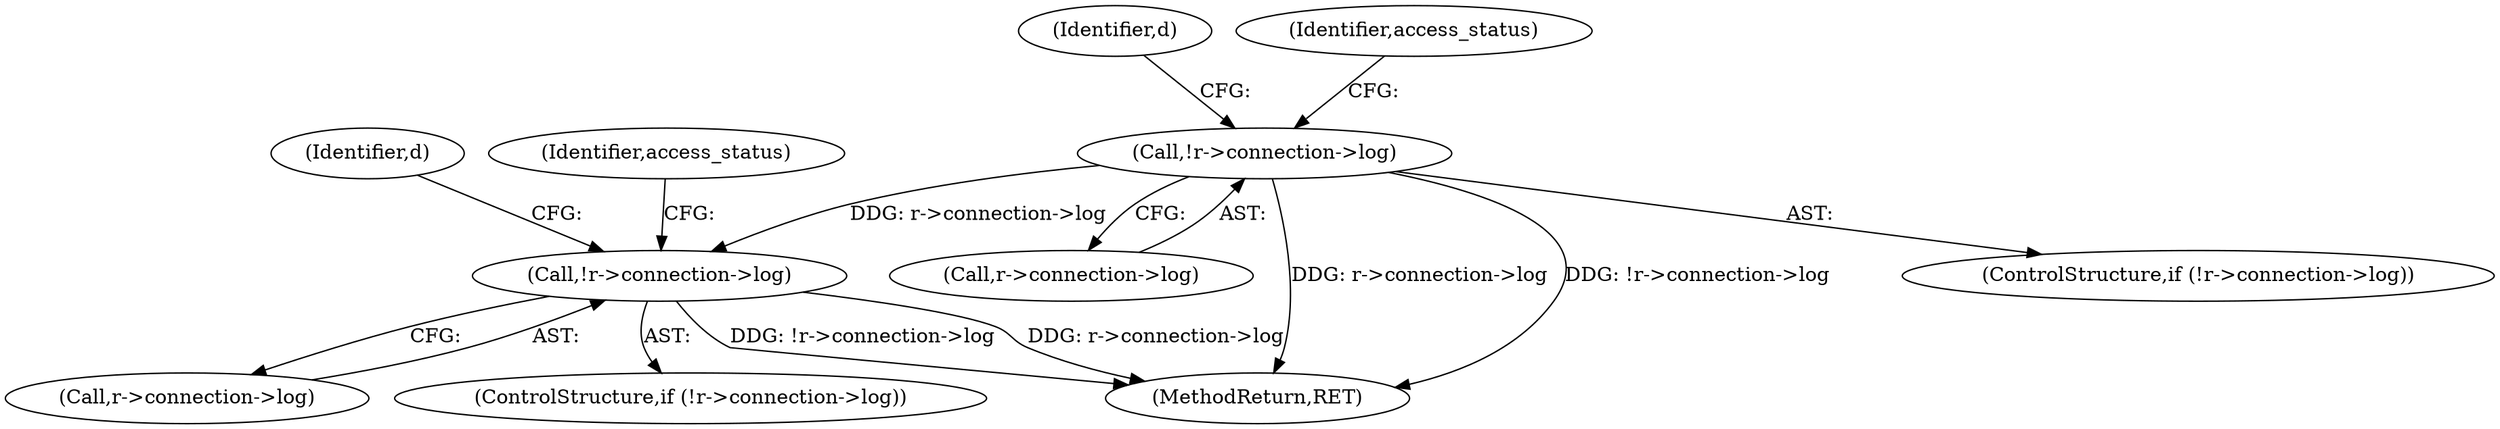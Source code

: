digraph "0_httpd_cd2b7a26c776b0754fb98426a67804fd48118708@API" {
"1000213" [label="(Call,!r->connection->log)"];
"1000282" [label="(Call,!r->connection->log)"];
"1000290" [label="(Identifier,d)"];
"1000221" [label="(Identifier,d)"];
"1000283" [label="(Call,r->connection->log)"];
"1000213" [label="(Call,!r->connection->log)"];
"1000282" [label="(Call,!r->connection->log)"];
"1000281" [label="(ControlStructure,if (!r->connection->log))"];
"1000214" [label="(Call,r->connection->log)"];
"1000308" [label="(Identifier,access_status)"];
"1000239" [label="(Identifier,access_status)"];
"1000617" [label="(MethodReturn,RET)"];
"1000212" [label="(ControlStructure,if (!r->connection->log))"];
"1000213" -> "1000212"  [label="AST: "];
"1000213" -> "1000214"  [label="CFG: "];
"1000214" -> "1000213"  [label="AST: "];
"1000221" -> "1000213"  [label="CFG: "];
"1000239" -> "1000213"  [label="CFG: "];
"1000213" -> "1000617"  [label="DDG: r->connection->log"];
"1000213" -> "1000617"  [label="DDG: !r->connection->log"];
"1000213" -> "1000282"  [label="DDG: r->connection->log"];
"1000282" -> "1000281"  [label="AST: "];
"1000282" -> "1000283"  [label="CFG: "];
"1000283" -> "1000282"  [label="AST: "];
"1000290" -> "1000282"  [label="CFG: "];
"1000308" -> "1000282"  [label="CFG: "];
"1000282" -> "1000617"  [label="DDG: !r->connection->log"];
"1000282" -> "1000617"  [label="DDG: r->connection->log"];
}
